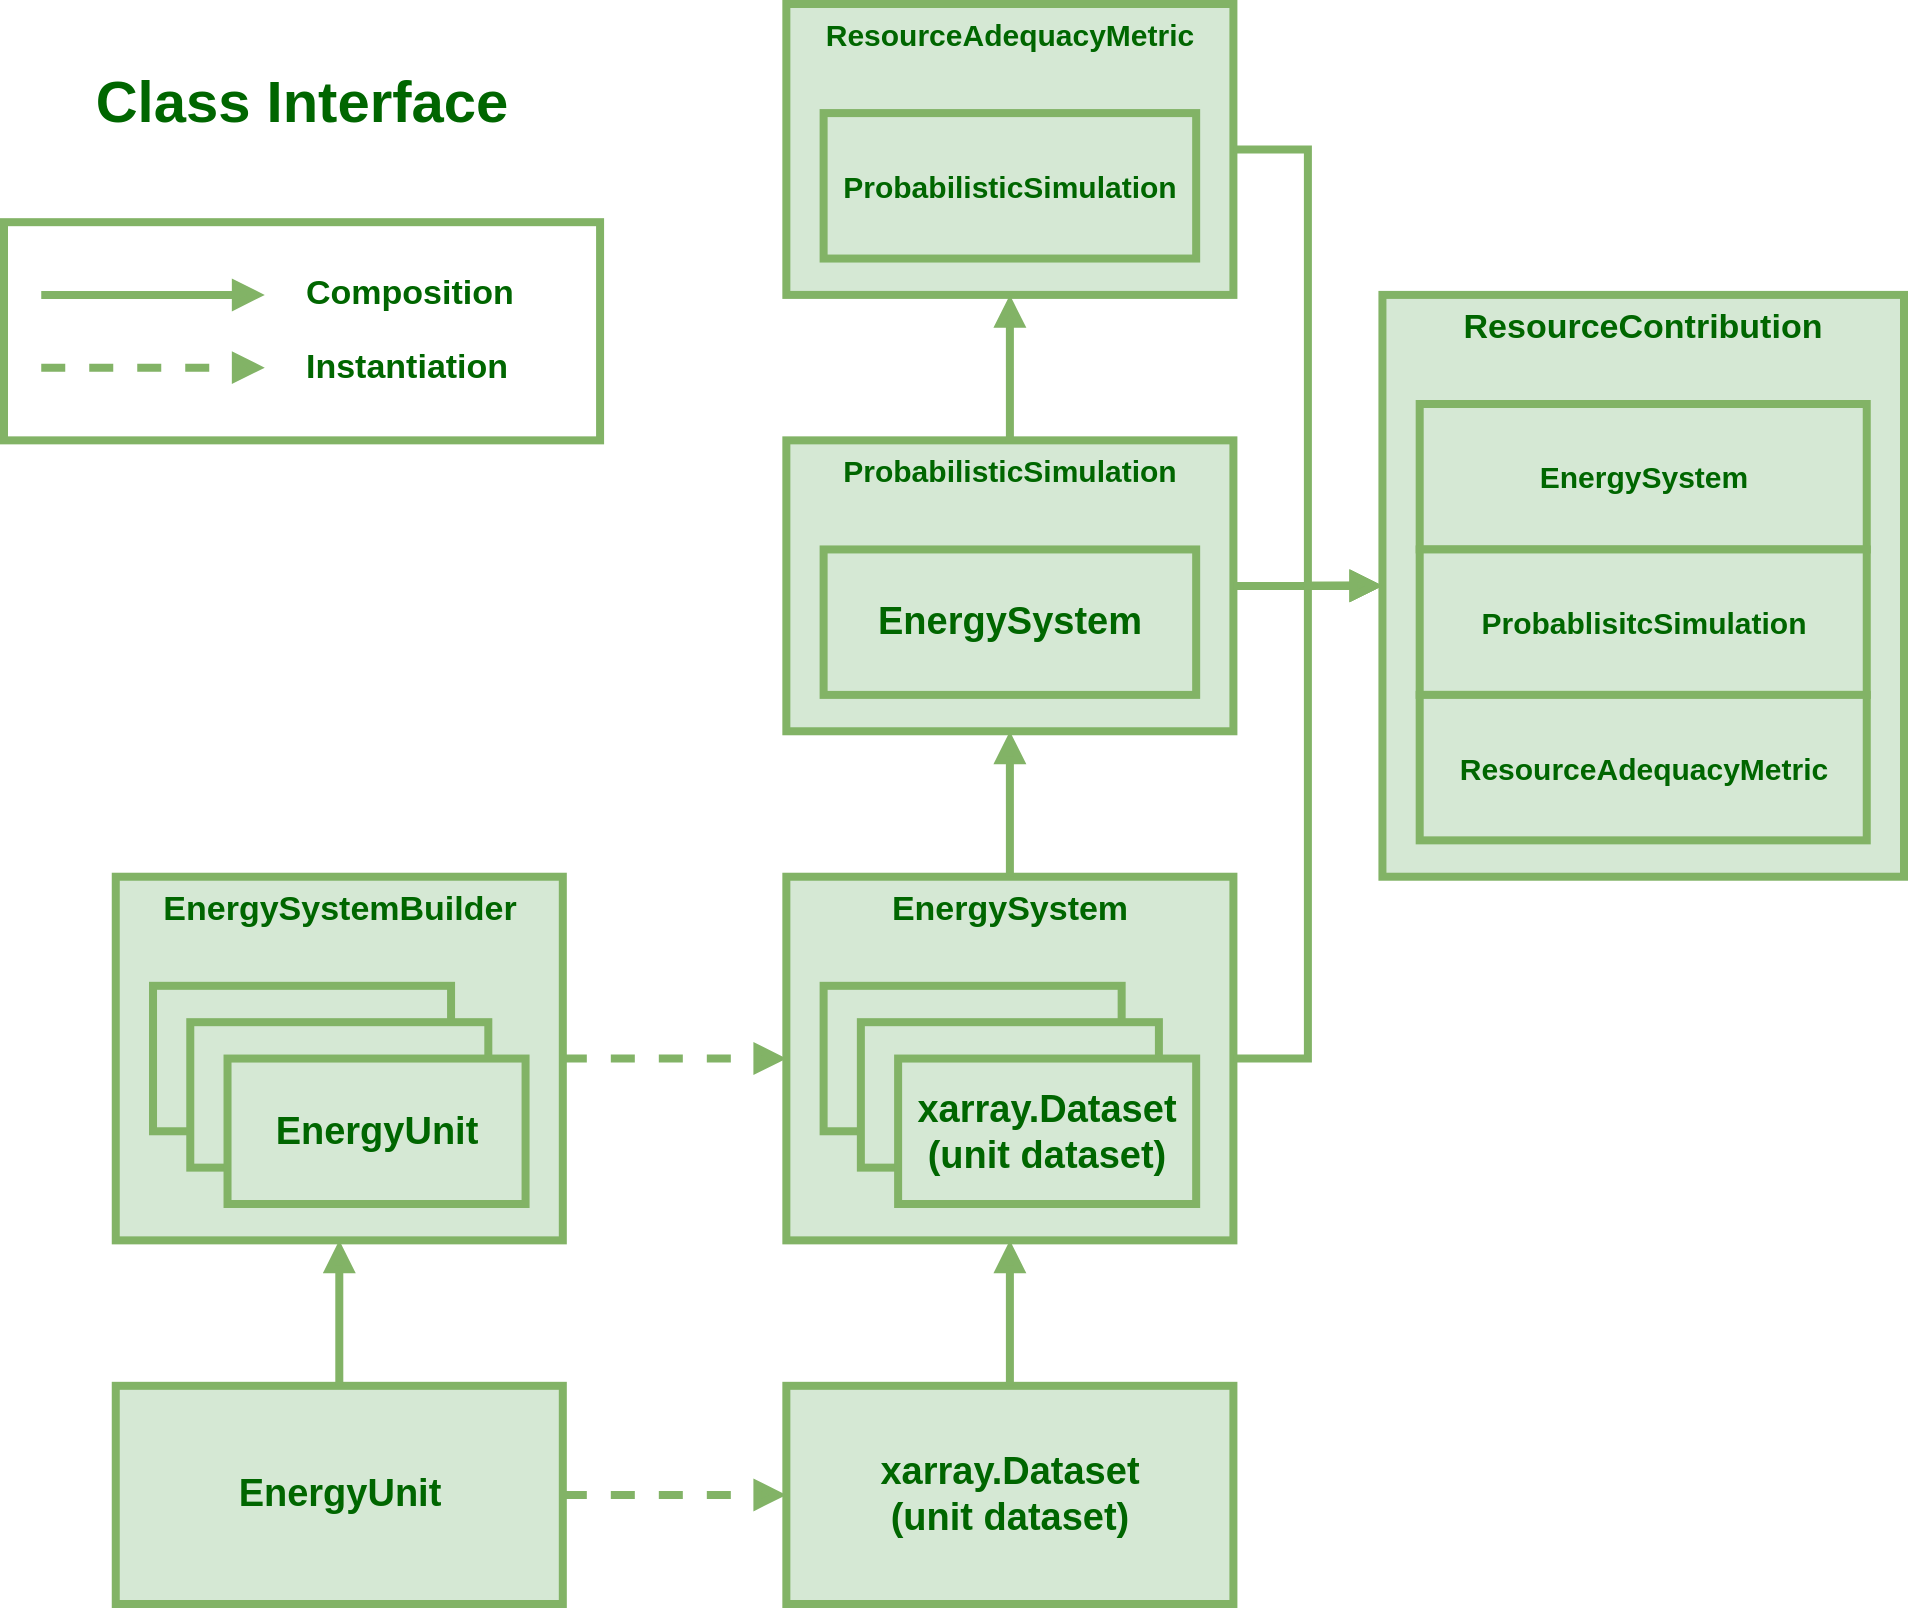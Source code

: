 <mxfile version="21.0.6" type="github">
  <diagram name="Page-1" id="Nr79UpzdsVzAqVi6YnkG">
    <mxGraphModel dx="2000" dy="2020" grid="1" gridSize="10" guides="1" tooltips="1" connect="1" arrows="1" fold="1" page="1" pageScale="1" pageWidth="2000" pageHeight="400" math="0" shadow="0">
      <root>
        <mxCell id="0" />
        <mxCell id="1" parent="0" />
        <mxCell id="ov9PU5uzwGSOFfLKYfcK-93" value="" style="group;fontSize=34;strokeWidth=4;" vertex="1" connectable="0" parent="1">
          <mxGeometry x="560" y="-500" width="950" height="800" as="geometry" />
        </mxCell>
        <mxCell id="ov9PU5uzwGSOFfLKYfcK-67" value="" style="rounded=0;whiteSpace=wrap;html=1;fontFamily=Helvetica;fontSize=11;fillColor=none;strokeColor=#82b366;strokeWidth=4;" vertex="1" parent="ov9PU5uzwGSOFfLKYfcK-93">
          <mxGeometry y="109.091" width="298.039" height="109.091" as="geometry" />
        </mxCell>
        <mxCell id="ov9PU5uzwGSOFfLKYfcK-14" value="EnergyUnit" style="rounded=0;whiteSpace=wrap;html=1;fillColor=#d5e8d4;strokeColor=#82b366;fontColor=#006600;strokeWidth=4;fontStyle=1;fontSize=19;" vertex="1" parent="ov9PU5uzwGSOFfLKYfcK-93">
          <mxGeometry x="55.882" y="690.909" width="223.529" height="109.091" as="geometry" />
        </mxCell>
        <mxCell id="ov9PU5uzwGSOFfLKYfcK-15" value="EnergySystemBuilder" style="rounded=0;whiteSpace=wrap;html=1;verticalAlign=top;fillColor=#d5e8d4;strokeColor=#82b366;fontColor=#006600;strokeWidth=4;fontSize=17;fontStyle=1" vertex="1" parent="ov9PU5uzwGSOFfLKYfcK-93">
          <mxGeometry x="55.882" y="436.364" width="223.529" height="181.818" as="geometry" />
        </mxCell>
        <mxCell id="ov9PU5uzwGSOFfLKYfcK-19" style="edgeStyle=orthogonalEdgeStyle;rounded=0;orthogonalLoop=1;jettySize=auto;html=1;entryX=0.5;entryY=1;entryDx=0;entryDy=0;fillColor=#d5e8d4;strokeColor=#82b366;fontColor=#006600;strokeWidth=4;endArrow=block;endFill=1;fontStyle=1" edge="1" parent="ov9PU5uzwGSOFfLKYfcK-93" source="ov9PU5uzwGSOFfLKYfcK-14" target="ov9PU5uzwGSOFfLKYfcK-15">
          <mxGeometry relative="1" as="geometry" />
        </mxCell>
        <mxCell id="ov9PU5uzwGSOFfLKYfcK-18" value="" style="rounded=0;whiteSpace=wrap;html=1;fillColor=#d5e8d4;strokeColor=#82b366;fontColor=#006600;strokeWidth=4;fontSize=11;fontStyle=1" vertex="1" parent="ov9PU5uzwGSOFfLKYfcK-93">
          <mxGeometry x="74.51" y="490.909" width="149.02" height="72.727" as="geometry" />
        </mxCell>
        <mxCell id="ov9PU5uzwGSOFfLKYfcK-25" value="&lt;div style=&quot;font-size: 19px;&quot;&gt;xarray.Dataset&lt;br style=&quot;font-size: 19px;&quot;&gt;&lt;/div&gt;&lt;div style=&quot;font-size: 19px;&quot;&gt;(unit dataset)&lt;/div&gt;" style="rounded=0;whiteSpace=wrap;html=1;align=center;verticalAlign=middle;fillColor=#d5e8d4;strokeColor=#82b366;fontColor=#006600;strokeWidth=4;fontStyle=1;fontSize=19;" vertex="1" parent="ov9PU5uzwGSOFfLKYfcK-93">
          <mxGeometry x="391.176" y="690.909" width="223.529" height="109.091" as="geometry" />
        </mxCell>
        <mxCell id="ov9PU5uzwGSOFfLKYfcK-26" style="edgeStyle=orthogonalEdgeStyle;rounded=0;orthogonalLoop=1;jettySize=auto;html=1;dashed=1;fillColor=#d5e8d4;strokeColor=#82b366;fontColor=#006600;strokeWidth=4;endArrow=block;endFill=1;fontStyle=1" edge="1" parent="ov9PU5uzwGSOFfLKYfcK-93" source="ov9PU5uzwGSOFfLKYfcK-14" target="ov9PU5uzwGSOFfLKYfcK-25">
          <mxGeometry relative="1" as="geometry" />
        </mxCell>
        <mxCell id="ov9PU5uzwGSOFfLKYfcK-30" value="" style="rounded=0;whiteSpace=wrap;html=1;fillColor=#d5e8d4;strokeColor=#82b366;fontColor=#006600;strokeWidth=4;fontStyle=1" vertex="1" parent="ov9PU5uzwGSOFfLKYfcK-93">
          <mxGeometry x="93.137" y="509.091" width="149.02" height="72.727" as="geometry" />
        </mxCell>
        <mxCell id="ov9PU5uzwGSOFfLKYfcK-31" value="EnergyUnit" style="rounded=0;whiteSpace=wrap;html=1;fillColor=#d5e8d4;strokeColor=#82b366;fontColor=#006600;strokeWidth=4;fontStyle=1;fontSize=19;" vertex="1" parent="ov9PU5uzwGSOFfLKYfcK-93">
          <mxGeometry x="111.765" y="527.273" width="149.02" height="72.727" as="geometry" />
        </mxCell>
        <mxCell id="ov9PU5uzwGSOFfLKYfcK-32" value="EnergySystem" style="rounded=0;whiteSpace=wrap;html=1;verticalAlign=top;fillColor=#d5e8d4;strokeColor=#82b366;fontColor=#006600;strokeWidth=4;fontSize=17;fontStyle=1" vertex="1" parent="ov9PU5uzwGSOFfLKYfcK-93">
          <mxGeometry x="391.176" y="436.364" width="223.529" height="181.818" as="geometry" />
        </mxCell>
        <mxCell id="ov9PU5uzwGSOFfLKYfcK-38" style="edgeStyle=orthogonalEdgeStyle;rounded=0;orthogonalLoop=1;jettySize=auto;html=1;entryX=0;entryY=0.5;entryDx=0;entryDy=0;dashed=1;fillColor=#d5e8d4;strokeColor=#82b366;fontColor=#006600;strokeWidth=4;endArrow=block;endFill=1;fontStyle=1" edge="1" parent="ov9PU5uzwGSOFfLKYfcK-93" source="ov9PU5uzwGSOFfLKYfcK-15" target="ov9PU5uzwGSOFfLKYfcK-32">
          <mxGeometry relative="1" as="geometry" />
        </mxCell>
        <mxCell id="ov9PU5uzwGSOFfLKYfcK-37" style="edgeStyle=orthogonalEdgeStyle;rounded=0;orthogonalLoop=1;jettySize=auto;html=1;entryX=0.5;entryY=1;entryDx=0;entryDy=0;fillColor=#d5e8d4;strokeColor=#82b366;fontColor=#006600;strokeWidth=4;endArrow=block;endFill=1;fontStyle=1" edge="1" parent="ov9PU5uzwGSOFfLKYfcK-93" source="ov9PU5uzwGSOFfLKYfcK-25" target="ov9PU5uzwGSOFfLKYfcK-32">
          <mxGeometry relative="1" as="geometry" />
        </mxCell>
        <mxCell id="ov9PU5uzwGSOFfLKYfcK-33" value="" style="rounded=0;whiteSpace=wrap;html=1;fillColor=#d5e8d4;strokeColor=#82b366;fontColor=#006600;strokeWidth=4;fontStyle=1" vertex="1" parent="ov9PU5uzwGSOFfLKYfcK-93">
          <mxGeometry x="409.804" y="490.909" width="149.02" height="72.727" as="geometry" />
        </mxCell>
        <mxCell id="ov9PU5uzwGSOFfLKYfcK-34" value="" style="rounded=0;whiteSpace=wrap;html=1;fillColor=#d5e8d4;strokeColor=#82b366;fontColor=#006600;strokeWidth=4;fontStyle=1" vertex="1" parent="ov9PU5uzwGSOFfLKYfcK-93">
          <mxGeometry x="428.431" y="509.091" width="149.02" height="72.727" as="geometry" />
        </mxCell>
        <mxCell id="ov9PU5uzwGSOFfLKYfcK-35" value="&lt;div style=&quot;font-size: 19px;&quot;&gt;xarray.Dataset&lt;/div&gt;&lt;div style=&quot;font-size: 19px;&quot;&gt;(unit dataset)&lt;br style=&quot;font-size: 19px;&quot;&gt;&lt;/div&gt;" style="rounded=0;whiteSpace=wrap;html=1;fillColor=#d5e8d4;strokeColor=#82b366;fontColor=#006600;strokeWidth=4;fontSize=19;fontStyle=1" vertex="1" parent="ov9PU5uzwGSOFfLKYfcK-93">
          <mxGeometry x="447.059" y="527.273" width="149.02" height="72.727" as="geometry" />
        </mxCell>
        <mxCell id="ov9PU5uzwGSOFfLKYfcK-41" value="&lt;font style=&quot;font-size: 15px;&quot;&gt;ProbabilisticSimulation&lt;/font&gt;" style="rounded=0;whiteSpace=wrap;html=1;verticalAlign=top;fillColor=#d5e8d4;strokeColor=#82b366;fontColor=#006600;strokeWidth=4;fontSize=15;fontStyle=1" vertex="1" parent="ov9PU5uzwGSOFfLKYfcK-93">
          <mxGeometry x="391.176" y="218.182" width="223.529" height="145.455" as="geometry" />
        </mxCell>
        <mxCell id="ov9PU5uzwGSOFfLKYfcK-44" style="edgeStyle=orthogonalEdgeStyle;shape=connector;rounded=0;orthogonalLoop=1;jettySize=auto;html=1;entryX=0.5;entryY=1;entryDx=0;entryDy=0;labelBackgroundColor=default;strokeColor=#82b366;strokeWidth=4;fontFamily=Helvetica;fontSize=11;fontColor=#006600;endArrow=block;endFill=1;fillColor=#d5e8d4;fontStyle=1" edge="1" parent="ov9PU5uzwGSOFfLKYfcK-93" source="ov9PU5uzwGSOFfLKYfcK-32" target="ov9PU5uzwGSOFfLKYfcK-41">
          <mxGeometry relative="1" as="geometry" />
        </mxCell>
        <mxCell id="ov9PU5uzwGSOFfLKYfcK-42" value="EnergySystem" style="rounded=0;whiteSpace=wrap;html=1;fillColor=#d5e8d4;strokeColor=#82b366;fontColor=#006600;strokeWidth=4;fontSize=19;fontStyle=1" vertex="1" parent="ov9PU5uzwGSOFfLKYfcK-93">
          <mxGeometry x="409.804" y="272.727" width="186.275" height="72.727" as="geometry" />
        </mxCell>
        <mxCell id="ov9PU5uzwGSOFfLKYfcK-45" value="ResourceAdequacyMetric" style="rounded=0;whiteSpace=wrap;html=1;verticalAlign=top;fillColor=#d5e8d4;strokeColor=#82b366;fontColor=#006600;strokeWidth=4;fontSize=15;fontStyle=1" vertex="1" parent="ov9PU5uzwGSOFfLKYfcK-93">
          <mxGeometry x="391.176" width="223.529" height="145.455" as="geometry" />
        </mxCell>
        <mxCell id="ov9PU5uzwGSOFfLKYfcK-49" style="edgeStyle=orthogonalEdgeStyle;shape=connector;rounded=0;orthogonalLoop=1;jettySize=auto;html=1;entryX=0.5;entryY=1;entryDx=0;entryDy=0;labelBackgroundColor=default;strokeColor=#82b366;strokeWidth=4;fontFamily=Helvetica;fontSize=11;fontColor=#006600;endArrow=block;endFill=1;fillColor=#d5e8d4;fontStyle=1" edge="1" parent="ov9PU5uzwGSOFfLKYfcK-93" source="ov9PU5uzwGSOFfLKYfcK-41" target="ov9PU5uzwGSOFfLKYfcK-45">
          <mxGeometry relative="1" as="geometry" />
        </mxCell>
        <mxCell id="ov9PU5uzwGSOFfLKYfcK-46" value="ProbabilisticSimulation" style="rounded=0;whiteSpace=wrap;html=1;fillColor=#d5e8d4;strokeColor=#82b366;fontColor=#006600;strokeWidth=4;fontSize=15;fontStyle=1" vertex="1" parent="ov9PU5uzwGSOFfLKYfcK-93">
          <mxGeometry x="409.804" y="54.545" width="186.275" height="72.727" as="geometry" />
        </mxCell>
        <mxCell id="ov9PU5uzwGSOFfLKYfcK-50" value="ResourceContribution" style="rounded=0;whiteSpace=wrap;html=1;verticalAlign=top;fillColor=#d5e8d4;strokeColor=#82b366;fontColor=#006600;strokeWidth=4;fontSize=17;fontStyle=1" vertex="1" parent="ov9PU5uzwGSOFfLKYfcK-93">
          <mxGeometry x="689.216" y="145.455" width="260.784" height="290.909" as="geometry" />
        </mxCell>
        <mxCell id="ov9PU5uzwGSOFfLKYfcK-56" style="edgeStyle=orthogonalEdgeStyle;shape=connector;rounded=0;orthogonalLoop=1;jettySize=auto;html=1;entryX=0;entryY=0.5;entryDx=0;entryDy=0;labelBackgroundColor=default;strokeColor=#82b366;strokeWidth=4;fontFamily=Helvetica;fontSize=11;fontColor=#006600;endArrow=block;endFill=1;fillColor=#d5e8d4;fontStyle=1" edge="1" parent="ov9PU5uzwGSOFfLKYfcK-93" source="ov9PU5uzwGSOFfLKYfcK-32" target="ov9PU5uzwGSOFfLKYfcK-50">
          <mxGeometry relative="1" as="geometry" />
        </mxCell>
        <mxCell id="ov9PU5uzwGSOFfLKYfcK-55" style="edgeStyle=orthogonalEdgeStyle;shape=connector;rounded=0;orthogonalLoop=1;jettySize=auto;html=1;entryX=0;entryY=0.5;entryDx=0;entryDy=0;labelBackgroundColor=default;strokeColor=#82b366;strokeWidth=4;fontFamily=Helvetica;fontSize=11;fontColor=#006600;endArrow=block;endFill=1;fillColor=#d5e8d4;fontStyle=1" edge="1" parent="ov9PU5uzwGSOFfLKYfcK-93" source="ov9PU5uzwGSOFfLKYfcK-41" target="ov9PU5uzwGSOFfLKYfcK-50">
          <mxGeometry relative="1" as="geometry" />
        </mxCell>
        <mxCell id="ov9PU5uzwGSOFfLKYfcK-57" style="edgeStyle=orthogonalEdgeStyle;shape=connector;rounded=0;orthogonalLoop=1;jettySize=auto;html=1;entryX=0;entryY=0.5;entryDx=0;entryDy=0;labelBackgroundColor=default;strokeColor=#82b366;strokeWidth=4;fontFamily=Helvetica;fontSize=11;fontColor=#006600;endArrow=block;endFill=1;fillColor=#d5e8d4;fontStyle=1" edge="1" parent="ov9PU5uzwGSOFfLKYfcK-93" source="ov9PU5uzwGSOFfLKYfcK-45" target="ov9PU5uzwGSOFfLKYfcK-50">
          <mxGeometry relative="1" as="geometry" />
        </mxCell>
        <mxCell id="ov9PU5uzwGSOFfLKYfcK-51" value="EnergySystem" style="rounded=0;whiteSpace=wrap;html=1;fillColor=#d5e8d4;strokeColor=#82b366;fontColor=#006600;strokeWidth=4;fontSize=15;fontStyle=1" vertex="1" parent="ov9PU5uzwGSOFfLKYfcK-93">
          <mxGeometry x="707.843" y="200" width="223.529" height="72.727" as="geometry" />
        </mxCell>
        <mxCell id="ov9PU5uzwGSOFfLKYfcK-52" value="ProbablisitcSimulation" style="rounded=0;whiteSpace=wrap;html=1;fillColor=#d5e8d4;strokeColor=#82b366;fontColor=#006600;strokeWidth=4;fontSize=15;fontStyle=1" vertex="1" parent="ov9PU5uzwGSOFfLKYfcK-93">
          <mxGeometry x="707.843" y="272.727" width="223.529" height="72.727" as="geometry" />
        </mxCell>
        <mxCell id="ov9PU5uzwGSOFfLKYfcK-53" value="ResourceAdequacyMetric" style="rounded=0;whiteSpace=wrap;html=1;fillColor=#d5e8d4;strokeColor=#82b366;fontColor=#006600;strokeWidth=4;fontSize=15;fontStyle=1" vertex="1" parent="ov9PU5uzwGSOFfLKYfcK-93">
          <mxGeometry x="707.843" y="345.455" width="223.529" height="72.727" as="geometry" />
        </mxCell>
        <mxCell id="ov9PU5uzwGSOFfLKYfcK-62" style="edgeStyle=orthogonalEdgeStyle;rounded=0;orthogonalLoop=1;jettySize=auto;html=1;entryX=0;entryY=0.5;entryDx=0;entryDy=0;fillColor=#d5e8d4;strokeColor=#82b366;fontColor=#006600;strokeWidth=4;endArrow=block;endFill=1;fontStyle=1" edge="1" parent="ov9PU5uzwGSOFfLKYfcK-93">
          <mxGeometry relative="1" as="geometry">
            <mxPoint x="18.627" y="145.455" as="sourcePoint" />
            <mxPoint x="130.392" y="145.455" as="targetPoint" />
          </mxGeometry>
        </mxCell>
        <mxCell id="ov9PU5uzwGSOFfLKYfcK-63" style="edgeStyle=orthogonalEdgeStyle;rounded=0;orthogonalLoop=1;jettySize=auto;html=1;entryX=0;entryY=0.5;entryDx=0;entryDy=0;dashed=1;fillColor=#d5e8d4;strokeColor=#82b366;fontColor=#006600;strokeWidth=4;endArrow=block;endFill=1;fontStyle=1" edge="1" parent="ov9PU5uzwGSOFfLKYfcK-93">
          <mxGeometry relative="1" as="geometry">
            <mxPoint x="18.627" y="181.818" as="sourcePoint" />
            <mxPoint x="130.392" y="181.818" as="targetPoint" />
          </mxGeometry>
        </mxCell>
        <mxCell id="ov9PU5uzwGSOFfLKYfcK-64" value="Composition" style="text;html=1;strokeColor=none;fillColor=none;align=left;verticalAlign=middle;whiteSpace=wrap;rounded=0;fontSize=17;fontFamily=Helvetica;fontColor=#006600;fontStyle=1;strokeWidth=4;" vertex="1" parent="ov9PU5uzwGSOFfLKYfcK-93">
          <mxGeometry x="149.02" y="127.273" width="111.765" height="36.364" as="geometry" />
        </mxCell>
        <mxCell id="ov9PU5uzwGSOFfLKYfcK-65" value="Instantiation" style="text;html=1;strokeColor=none;fillColor=none;align=left;verticalAlign=middle;whiteSpace=wrap;rounded=0;fontSize=17;fontFamily=Helvetica;fontColor=#006600;fontStyle=1;strokeWidth=4;" vertex="1" parent="ov9PU5uzwGSOFfLKYfcK-93">
          <mxGeometry x="149.02" y="163.636" width="111.765" height="36.364" as="geometry" />
        </mxCell>
        <mxCell id="ov9PU5uzwGSOFfLKYfcK-70" value="&lt;b style=&quot;font-size: 29px;&quot;&gt;Class Interface&lt;br style=&quot;font-size: 29px;&quot;&gt;&lt;/b&gt;" style="text;html=1;strokeColor=none;fillColor=none;align=center;verticalAlign=middle;whiteSpace=wrap;rounded=0;fontSize=29;fontFamily=Helvetica;fontColor=#006600;strokeWidth=4;" vertex="1" parent="ov9PU5uzwGSOFfLKYfcK-93">
          <mxGeometry x="37.255" y="21.818" width="223.529" height="54.545" as="geometry" />
        </mxCell>
      </root>
    </mxGraphModel>
  </diagram>
</mxfile>

